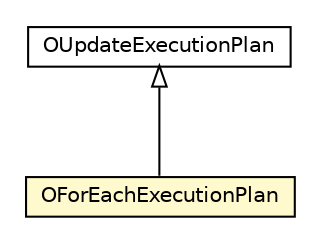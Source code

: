 #!/usr/local/bin/dot
#
# Class diagram 
# Generated by UMLGraph version R5_6-24-gf6e263 (http://www.umlgraph.org/)
#

digraph G {
	edge [fontname="Helvetica",fontsize=10,labelfontname="Helvetica",labelfontsize=10];
	node [fontname="Helvetica",fontsize=10,shape=plaintext];
	nodesep=0.25;
	ranksep=0.5;
	// com.orientechnologies.orient.core.sql.executor.OForEachExecutionPlan
	c3410860 [label=<<table title="com.orientechnologies.orient.core.sql.executor.OForEachExecutionPlan" border="0" cellborder="1" cellspacing="0" cellpadding="2" port="p" bgcolor="lemonChiffon" href="./OForEachExecutionPlan.html">
		<tr><td><table border="0" cellspacing="0" cellpadding="1">
<tr><td align="center" balign="center"> OForEachExecutionPlan </td></tr>
		</table></td></tr>
		</table>>, URL="./OForEachExecutionPlan.html", fontname="Helvetica", fontcolor="black", fontsize=10.0];
	// com.orientechnologies.orient.core.sql.executor.OUpdateExecutionPlan
	c3410944 [label=<<table title="com.orientechnologies.orient.core.sql.executor.OUpdateExecutionPlan" border="0" cellborder="1" cellspacing="0" cellpadding="2" port="p" href="./OUpdateExecutionPlan.html">
		<tr><td><table border="0" cellspacing="0" cellpadding="1">
<tr><td align="center" balign="center"> OUpdateExecutionPlan </td></tr>
		</table></td></tr>
		</table>>, URL="./OUpdateExecutionPlan.html", fontname="Helvetica", fontcolor="black", fontsize=10.0];
	//com.orientechnologies.orient.core.sql.executor.OForEachExecutionPlan extends com.orientechnologies.orient.core.sql.executor.OUpdateExecutionPlan
	c3410944:p -> c3410860:p [dir=back,arrowtail=empty];
}

